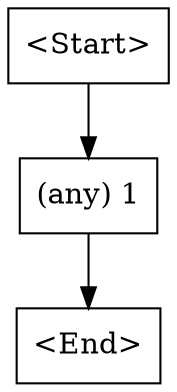 digraph G {
    N0 [label = "<Start>" shape = box]
    N1 [label = "(any) 1
" shape = box]
    N2 [label = "<End>" shape = box]
    N0 -> N1 [label = ""]
    N1 -> N2 [label = ""]
}
